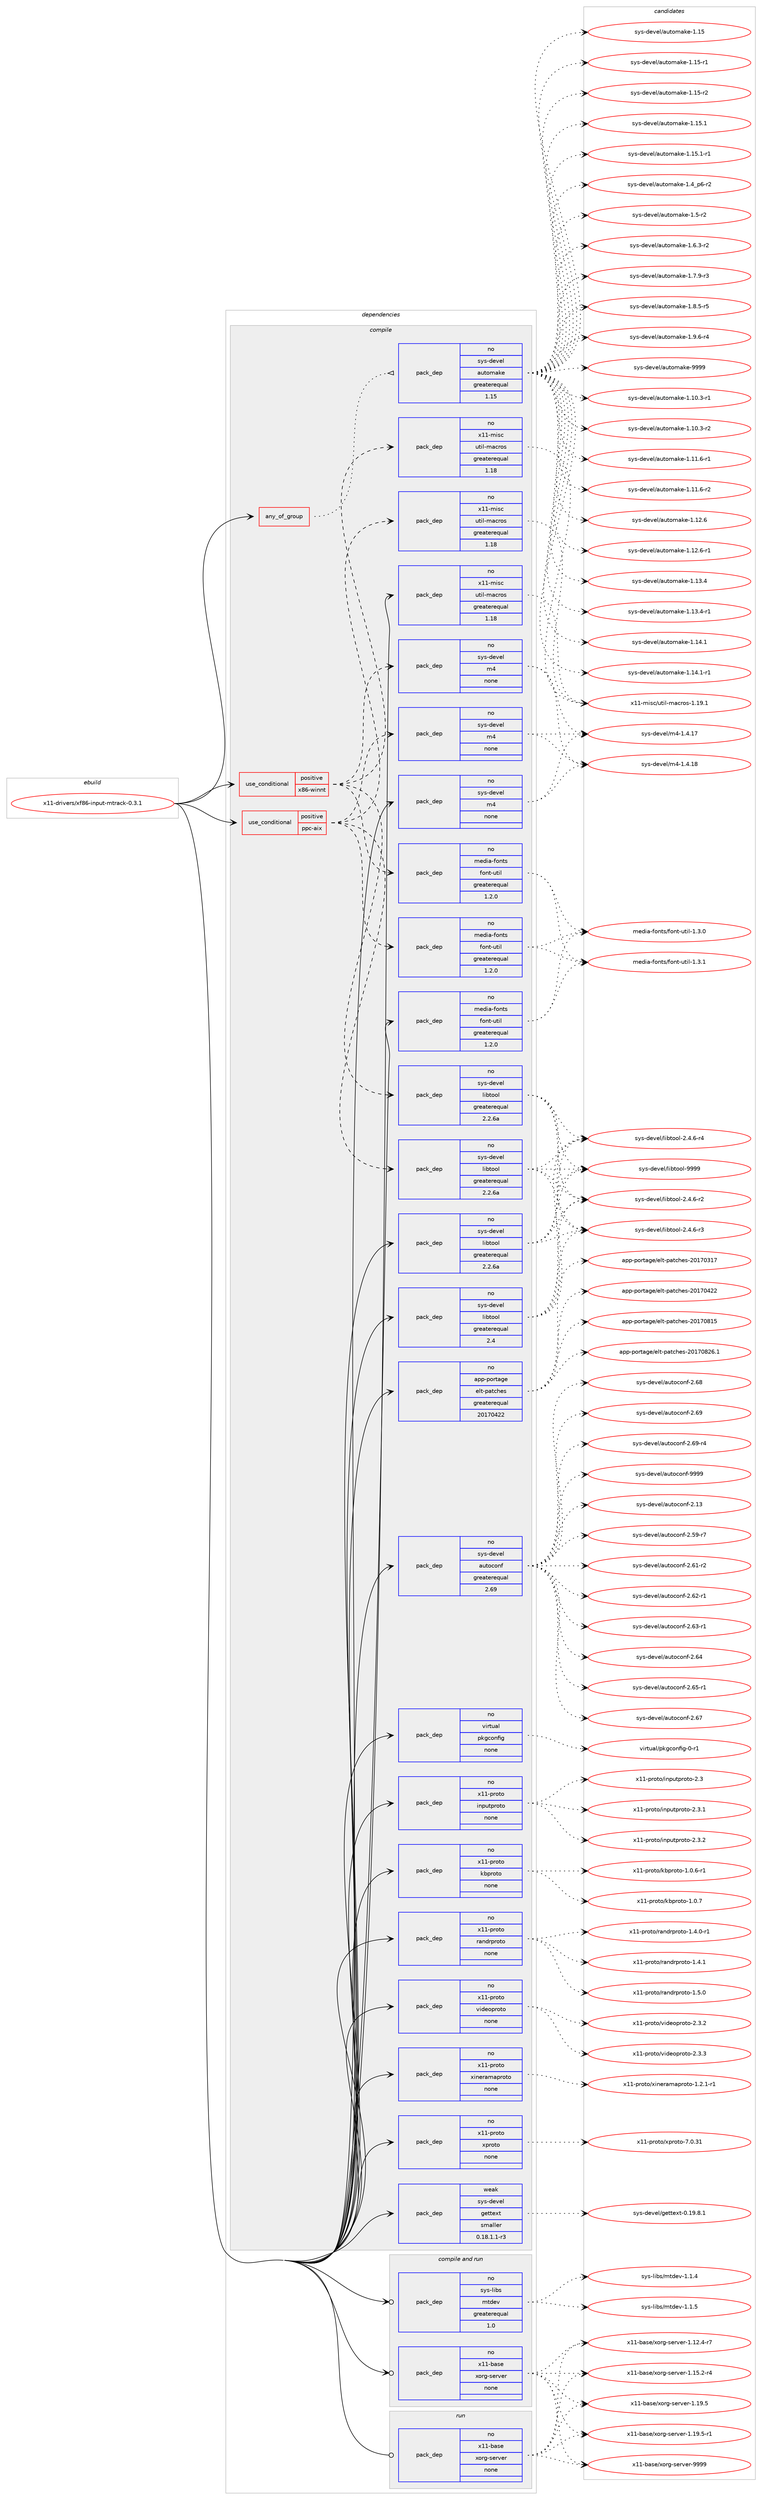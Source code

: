 digraph prolog {

# *************
# Graph options
# *************

newrank=true;
concentrate=true;
compound=true;
graph [rankdir=LR,fontname=Helvetica,fontsize=10,ranksep=1.5];#, ranksep=2.5, nodesep=0.2];
edge  [arrowhead=vee];
node  [fontname=Helvetica,fontsize=10];

# **********
# The ebuild
# **********

subgraph cluster_leftcol {
color=gray;
rank=same;
label=<<i>ebuild</i>>;
id [label="x11-drivers/xf86-input-mtrack-0.3.1", color=red, width=4, href="../x11-drivers/xf86-input-mtrack-0.3.1.svg"];
}

# ****************
# The dependencies
# ****************

subgraph cluster_midcol {
color=gray;
label=<<i>dependencies</i>>;
subgraph cluster_compile {
fillcolor="#eeeeee";
style=filled;
label=<<i>compile</i>>;
subgraph any9134 {
dependency512770 [label=<<TABLE BORDER="0" CELLBORDER="1" CELLSPACING="0" CELLPADDING="4"><TR><TD CELLPADDING="10">any_of_group</TD></TR></TABLE>>, shape=none, color=red];subgraph pack381430 {
dependency512771 [label=<<TABLE BORDER="0" CELLBORDER="1" CELLSPACING="0" CELLPADDING="4" WIDTH="220"><TR><TD ROWSPAN="6" CELLPADDING="30">pack_dep</TD></TR><TR><TD WIDTH="110">no</TD></TR><TR><TD>sys-devel</TD></TR><TR><TD>automake</TD></TR><TR><TD>greaterequal</TD></TR><TR><TD>1.15</TD></TR></TABLE>>, shape=none, color=blue];
}
dependency512770:e -> dependency512771:w [weight=20,style="dotted",arrowhead="oinv"];
}
id:e -> dependency512770:w [weight=20,style="solid",arrowhead="vee"];
subgraph cond121867 {
dependency512772 [label=<<TABLE BORDER="0" CELLBORDER="1" CELLSPACING="0" CELLPADDING="4"><TR><TD ROWSPAN="3" CELLPADDING="10">use_conditional</TD></TR><TR><TD>positive</TD></TR><TR><TD>ppc-aix</TD></TR></TABLE>>, shape=none, color=red];
subgraph pack381431 {
dependency512773 [label=<<TABLE BORDER="0" CELLBORDER="1" CELLSPACING="0" CELLPADDING="4" WIDTH="220"><TR><TD ROWSPAN="6" CELLPADDING="30">pack_dep</TD></TR><TR><TD WIDTH="110">no</TD></TR><TR><TD>sys-devel</TD></TR><TR><TD>libtool</TD></TR><TR><TD>greaterequal</TD></TR><TR><TD>2.2.6a</TD></TR></TABLE>>, shape=none, color=blue];
}
dependency512772:e -> dependency512773:w [weight=20,style="dashed",arrowhead="vee"];
subgraph pack381432 {
dependency512774 [label=<<TABLE BORDER="0" CELLBORDER="1" CELLSPACING="0" CELLPADDING="4" WIDTH="220"><TR><TD ROWSPAN="6" CELLPADDING="30">pack_dep</TD></TR><TR><TD WIDTH="110">no</TD></TR><TR><TD>sys-devel</TD></TR><TR><TD>m4</TD></TR><TR><TD>none</TD></TR><TR><TD></TD></TR></TABLE>>, shape=none, color=blue];
}
dependency512772:e -> dependency512774:w [weight=20,style="dashed",arrowhead="vee"];
subgraph pack381433 {
dependency512775 [label=<<TABLE BORDER="0" CELLBORDER="1" CELLSPACING="0" CELLPADDING="4" WIDTH="220"><TR><TD ROWSPAN="6" CELLPADDING="30">pack_dep</TD></TR><TR><TD WIDTH="110">no</TD></TR><TR><TD>x11-misc</TD></TR><TR><TD>util-macros</TD></TR><TR><TD>greaterequal</TD></TR><TR><TD>1.18</TD></TR></TABLE>>, shape=none, color=blue];
}
dependency512772:e -> dependency512775:w [weight=20,style="dashed",arrowhead="vee"];
subgraph pack381434 {
dependency512776 [label=<<TABLE BORDER="0" CELLBORDER="1" CELLSPACING="0" CELLPADDING="4" WIDTH="220"><TR><TD ROWSPAN="6" CELLPADDING="30">pack_dep</TD></TR><TR><TD WIDTH="110">no</TD></TR><TR><TD>media-fonts</TD></TR><TR><TD>font-util</TD></TR><TR><TD>greaterequal</TD></TR><TR><TD>1.2.0</TD></TR></TABLE>>, shape=none, color=blue];
}
dependency512772:e -> dependency512776:w [weight=20,style="dashed",arrowhead="vee"];
}
id:e -> dependency512772:w [weight=20,style="solid",arrowhead="vee"];
subgraph cond121868 {
dependency512777 [label=<<TABLE BORDER="0" CELLBORDER="1" CELLSPACING="0" CELLPADDING="4"><TR><TD ROWSPAN="3" CELLPADDING="10">use_conditional</TD></TR><TR><TD>positive</TD></TR><TR><TD>x86-winnt</TD></TR></TABLE>>, shape=none, color=red];
subgraph pack381435 {
dependency512778 [label=<<TABLE BORDER="0" CELLBORDER="1" CELLSPACING="0" CELLPADDING="4" WIDTH="220"><TR><TD ROWSPAN="6" CELLPADDING="30">pack_dep</TD></TR><TR><TD WIDTH="110">no</TD></TR><TR><TD>sys-devel</TD></TR><TR><TD>libtool</TD></TR><TR><TD>greaterequal</TD></TR><TR><TD>2.2.6a</TD></TR></TABLE>>, shape=none, color=blue];
}
dependency512777:e -> dependency512778:w [weight=20,style="dashed",arrowhead="vee"];
subgraph pack381436 {
dependency512779 [label=<<TABLE BORDER="0" CELLBORDER="1" CELLSPACING="0" CELLPADDING="4" WIDTH="220"><TR><TD ROWSPAN="6" CELLPADDING="30">pack_dep</TD></TR><TR><TD WIDTH="110">no</TD></TR><TR><TD>sys-devel</TD></TR><TR><TD>m4</TD></TR><TR><TD>none</TD></TR><TR><TD></TD></TR></TABLE>>, shape=none, color=blue];
}
dependency512777:e -> dependency512779:w [weight=20,style="dashed",arrowhead="vee"];
subgraph pack381437 {
dependency512780 [label=<<TABLE BORDER="0" CELLBORDER="1" CELLSPACING="0" CELLPADDING="4" WIDTH="220"><TR><TD ROWSPAN="6" CELLPADDING="30">pack_dep</TD></TR><TR><TD WIDTH="110">no</TD></TR><TR><TD>x11-misc</TD></TR><TR><TD>util-macros</TD></TR><TR><TD>greaterequal</TD></TR><TR><TD>1.18</TD></TR></TABLE>>, shape=none, color=blue];
}
dependency512777:e -> dependency512780:w [weight=20,style="dashed",arrowhead="vee"];
subgraph pack381438 {
dependency512781 [label=<<TABLE BORDER="0" CELLBORDER="1" CELLSPACING="0" CELLPADDING="4" WIDTH="220"><TR><TD ROWSPAN="6" CELLPADDING="30">pack_dep</TD></TR><TR><TD WIDTH="110">no</TD></TR><TR><TD>media-fonts</TD></TR><TR><TD>font-util</TD></TR><TR><TD>greaterequal</TD></TR><TR><TD>1.2.0</TD></TR></TABLE>>, shape=none, color=blue];
}
dependency512777:e -> dependency512781:w [weight=20,style="dashed",arrowhead="vee"];
}
id:e -> dependency512777:w [weight=20,style="solid",arrowhead="vee"];
subgraph pack381439 {
dependency512782 [label=<<TABLE BORDER="0" CELLBORDER="1" CELLSPACING="0" CELLPADDING="4" WIDTH="220"><TR><TD ROWSPAN="6" CELLPADDING="30">pack_dep</TD></TR><TR><TD WIDTH="110">no</TD></TR><TR><TD>app-portage</TD></TR><TR><TD>elt-patches</TD></TR><TR><TD>greaterequal</TD></TR><TR><TD>20170422</TD></TR></TABLE>>, shape=none, color=blue];
}
id:e -> dependency512782:w [weight=20,style="solid",arrowhead="vee"];
subgraph pack381440 {
dependency512783 [label=<<TABLE BORDER="0" CELLBORDER="1" CELLSPACING="0" CELLPADDING="4" WIDTH="220"><TR><TD ROWSPAN="6" CELLPADDING="30">pack_dep</TD></TR><TR><TD WIDTH="110">no</TD></TR><TR><TD>media-fonts</TD></TR><TR><TD>font-util</TD></TR><TR><TD>greaterequal</TD></TR><TR><TD>1.2.0</TD></TR></TABLE>>, shape=none, color=blue];
}
id:e -> dependency512783:w [weight=20,style="solid",arrowhead="vee"];
subgraph pack381441 {
dependency512784 [label=<<TABLE BORDER="0" CELLBORDER="1" CELLSPACING="0" CELLPADDING="4" WIDTH="220"><TR><TD ROWSPAN="6" CELLPADDING="30">pack_dep</TD></TR><TR><TD WIDTH="110">no</TD></TR><TR><TD>sys-devel</TD></TR><TR><TD>autoconf</TD></TR><TR><TD>greaterequal</TD></TR><TR><TD>2.69</TD></TR></TABLE>>, shape=none, color=blue];
}
id:e -> dependency512784:w [weight=20,style="solid",arrowhead="vee"];
subgraph pack381442 {
dependency512785 [label=<<TABLE BORDER="0" CELLBORDER="1" CELLSPACING="0" CELLPADDING="4" WIDTH="220"><TR><TD ROWSPAN="6" CELLPADDING="30">pack_dep</TD></TR><TR><TD WIDTH="110">no</TD></TR><TR><TD>sys-devel</TD></TR><TR><TD>libtool</TD></TR><TR><TD>greaterequal</TD></TR><TR><TD>2.2.6a</TD></TR></TABLE>>, shape=none, color=blue];
}
id:e -> dependency512785:w [weight=20,style="solid",arrowhead="vee"];
subgraph pack381443 {
dependency512786 [label=<<TABLE BORDER="0" CELLBORDER="1" CELLSPACING="0" CELLPADDING="4" WIDTH="220"><TR><TD ROWSPAN="6" CELLPADDING="30">pack_dep</TD></TR><TR><TD WIDTH="110">no</TD></TR><TR><TD>sys-devel</TD></TR><TR><TD>libtool</TD></TR><TR><TD>greaterequal</TD></TR><TR><TD>2.4</TD></TR></TABLE>>, shape=none, color=blue];
}
id:e -> dependency512786:w [weight=20,style="solid",arrowhead="vee"];
subgraph pack381444 {
dependency512787 [label=<<TABLE BORDER="0" CELLBORDER="1" CELLSPACING="0" CELLPADDING="4" WIDTH="220"><TR><TD ROWSPAN="6" CELLPADDING="30">pack_dep</TD></TR><TR><TD WIDTH="110">no</TD></TR><TR><TD>sys-devel</TD></TR><TR><TD>m4</TD></TR><TR><TD>none</TD></TR><TR><TD></TD></TR></TABLE>>, shape=none, color=blue];
}
id:e -> dependency512787:w [weight=20,style="solid",arrowhead="vee"];
subgraph pack381445 {
dependency512788 [label=<<TABLE BORDER="0" CELLBORDER="1" CELLSPACING="0" CELLPADDING="4" WIDTH="220"><TR><TD ROWSPAN="6" CELLPADDING="30">pack_dep</TD></TR><TR><TD WIDTH="110">no</TD></TR><TR><TD>virtual</TD></TR><TR><TD>pkgconfig</TD></TR><TR><TD>none</TD></TR><TR><TD></TD></TR></TABLE>>, shape=none, color=blue];
}
id:e -> dependency512788:w [weight=20,style="solid",arrowhead="vee"];
subgraph pack381446 {
dependency512789 [label=<<TABLE BORDER="0" CELLBORDER="1" CELLSPACING="0" CELLPADDING="4" WIDTH="220"><TR><TD ROWSPAN="6" CELLPADDING="30">pack_dep</TD></TR><TR><TD WIDTH="110">no</TD></TR><TR><TD>x11-misc</TD></TR><TR><TD>util-macros</TD></TR><TR><TD>greaterequal</TD></TR><TR><TD>1.18</TD></TR></TABLE>>, shape=none, color=blue];
}
id:e -> dependency512789:w [weight=20,style="solid",arrowhead="vee"];
subgraph pack381447 {
dependency512790 [label=<<TABLE BORDER="0" CELLBORDER="1" CELLSPACING="0" CELLPADDING="4" WIDTH="220"><TR><TD ROWSPAN="6" CELLPADDING="30">pack_dep</TD></TR><TR><TD WIDTH="110">no</TD></TR><TR><TD>x11-proto</TD></TR><TR><TD>inputproto</TD></TR><TR><TD>none</TD></TR><TR><TD></TD></TR></TABLE>>, shape=none, color=blue];
}
id:e -> dependency512790:w [weight=20,style="solid",arrowhead="vee"];
subgraph pack381448 {
dependency512791 [label=<<TABLE BORDER="0" CELLBORDER="1" CELLSPACING="0" CELLPADDING="4" WIDTH="220"><TR><TD ROWSPAN="6" CELLPADDING="30">pack_dep</TD></TR><TR><TD WIDTH="110">no</TD></TR><TR><TD>x11-proto</TD></TR><TR><TD>kbproto</TD></TR><TR><TD>none</TD></TR><TR><TD></TD></TR></TABLE>>, shape=none, color=blue];
}
id:e -> dependency512791:w [weight=20,style="solid",arrowhead="vee"];
subgraph pack381449 {
dependency512792 [label=<<TABLE BORDER="0" CELLBORDER="1" CELLSPACING="0" CELLPADDING="4" WIDTH="220"><TR><TD ROWSPAN="6" CELLPADDING="30">pack_dep</TD></TR><TR><TD WIDTH="110">no</TD></TR><TR><TD>x11-proto</TD></TR><TR><TD>randrproto</TD></TR><TR><TD>none</TD></TR><TR><TD></TD></TR></TABLE>>, shape=none, color=blue];
}
id:e -> dependency512792:w [weight=20,style="solid",arrowhead="vee"];
subgraph pack381450 {
dependency512793 [label=<<TABLE BORDER="0" CELLBORDER="1" CELLSPACING="0" CELLPADDING="4" WIDTH="220"><TR><TD ROWSPAN="6" CELLPADDING="30">pack_dep</TD></TR><TR><TD WIDTH="110">no</TD></TR><TR><TD>x11-proto</TD></TR><TR><TD>videoproto</TD></TR><TR><TD>none</TD></TR><TR><TD></TD></TR></TABLE>>, shape=none, color=blue];
}
id:e -> dependency512793:w [weight=20,style="solid",arrowhead="vee"];
subgraph pack381451 {
dependency512794 [label=<<TABLE BORDER="0" CELLBORDER="1" CELLSPACING="0" CELLPADDING="4" WIDTH="220"><TR><TD ROWSPAN="6" CELLPADDING="30">pack_dep</TD></TR><TR><TD WIDTH="110">no</TD></TR><TR><TD>x11-proto</TD></TR><TR><TD>xineramaproto</TD></TR><TR><TD>none</TD></TR><TR><TD></TD></TR></TABLE>>, shape=none, color=blue];
}
id:e -> dependency512794:w [weight=20,style="solid",arrowhead="vee"];
subgraph pack381452 {
dependency512795 [label=<<TABLE BORDER="0" CELLBORDER="1" CELLSPACING="0" CELLPADDING="4" WIDTH="220"><TR><TD ROWSPAN="6" CELLPADDING="30">pack_dep</TD></TR><TR><TD WIDTH="110">no</TD></TR><TR><TD>x11-proto</TD></TR><TR><TD>xproto</TD></TR><TR><TD>none</TD></TR><TR><TD></TD></TR></TABLE>>, shape=none, color=blue];
}
id:e -> dependency512795:w [weight=20,style="solid",arrowhead="vee"];
subgraph pack381453 {
dependency512796 [label=<<TABLE BORDER="0" CELLBORDER="1" CELLSPACING="0" CELLPADDING="4" WIDTH="220"><TR><TD ROWSPAN="6" CELLPADDING="30">pack_dep</TD></TR><TR><TD WIDTH="110">weak</TD></TR><TR><TD>sys-devel</TD></TR><TR><TD>gettext</TD></TR><TR><TD>smaller</TD></TR><TR><TD>0.18.1.1-r3</TD></TR></TABLE>>, shape=none, color=blue];
}
id:e -> dependency512796:w [weight=20,style="solid",arrowhead="vee"];
}
subgraph cluster_compileandrun {
fillcolor="#eeeeee";
style=filled;
label=<<i>compile and run</i>>;
subgraph pack381454 {
dependency512797 [label=<<TABLE BORDER="0" CELLBORDER="1" CELLSPACING="0" CELLPADDING="4" WIDTH="220"><TR><TD ROWSPAN="6" CELLPADDING="30">pack_dep</TD></TR><TR><TD WIDTH="110">no</TD></TR><TR><TD>sys-libs</TD></TR><TR><TD>mtdev</TD></TR><TR><TD>greaterequal</TD></TR><TR><TD>1.0</TD></TR></TABLE>>, shape=none, color=blue];
}
id:e -> dependency512797:w [weight=20,style="solid",arrowhead="odotvee"];
subgraph pack381455 {
dependency512798 [label=<<TABLE BORDER="0" CELLBORDER="1" CELLSPACING="0" CELLPADDING="4" WIDTH="220"><TR><TD ROWSPAN="6" CELLPADDING="30">pack_dep</TD></TR><TR><TD WIDTH="110">no</TD></TR><TR><TD>x11-base</TD></TR><TR><TD>xorg-server</TD></TR><TR><TD>none</TD></TR><TR><TD></TD></TR></TABLE>>, shape=none, color=blue];
}
id:e -> dependency512798:w [weight=20,style="solid",arrowhead="odotvee"];
}
subgraph cluster_run {
fillcolor="#eeeeee";
style=filled;
label=<<i>run</i>>;
subgraph pack381456 {
dependency512799 [label=<<TABLE BORDER="0" CELLBORDER="1" CELLSPACING="0" CELLPADDING="4" WIDTH="220"><TR><TD ROWSPAN="6" CELLPADDING="30">pack_dep</TD></TR><TR><TD WIDTH="110">no</TD></TR><TR><TD>x11-base</TD></TR><TR><TD>xorg-server</TD></TR><TR><TD>none</TD></TR><TR><TD></TD></TR></TABLE>>, shape=none, color=blue];
}
id:e -> dependency512799:w [weight=20,style="solid",arrowhead="odot"];
}
}

# **************
# The candidates
# **************

subgraph cluster_choices {
rank=same;
color=gray;
label=<<i>candidates</i>>;

subgraph choice381430 {
color=black;
nodesep=1;
choice11512111545100101118101108479711711611110997107101454946494846514511449 [label="sys-devel/automake-1.10.3-r1", color=red, width=4,href="../sys-devel/automake-1.10.3-r1.svg"];
choice11512111545100101118101108479711711611110997107101454946494846514511450 [label="sys-devel/automake-1.10.3-r2", color=red, width=4,href="../sys-devel/automake-1.10.3-r2.svg"];
choice11512111545100101118101108479711711611110997107101454946494946544511449 [label="sys-devel/automake-1.11.6-r1", color=red, width=4,href="../sys-devel/automake-1.11.6-r1.svg"];
choice11512111545100101118101108479711711611110997107101454946494946544511450 [label="sys-devel/automake-1.11.6-r2", color=red, width=4,href="../sys-devel/automake-1.11.6-r2.svg"];
choice1151211154510010111810110847971171161111099710710145494649504654 [label="sys-devel/automake-1.12.6", color=red, width=4,href="../sys-devel/automake-1.12.6.svg"];
choice11512111545100101118101108479711711611110997107101454946495046544511449 [label="sys-devel/automake-1.12.6-r1", color=red, width=4,href="../sys-devel/automake-1.12.6-r1.svg"];
choice1151211154510010111810110847971171161111099710710145494649514652 [label="sys-devel/automake-1.13.4", color=red, width=4,href="../sys-devel/automake-1.13.4.svg"];
choice11512111545100101118101108479711711611110997107101454946495146524511449 [label="sys-devel/automake-1.13.4-r1", color=red, width=4,href="../sys-devel/automake-1.13.4-r1.svg"];
choice1151211154510010111810110847971171161111099710710145494649524649 [label="sys-devel/automake-1.14.1", color=red, width=4,href="../sys-devel/automake-1.14.1.svg"];
choice11512111545100101118101108479711711611110997107101454946495246494511449 [label="sys-devel/automake-1.14.1-r1", color=red, width=4,href="../sys-devel/automake-1.14.1-r1.svg"];
choice115121115451001011181011084797117116111109971071014549464953 [label="sys-devel/automake-1.15", color=red, width=4,href="../sys-devel/automake-1.15.svg"];
choice1151211154510010111810110847971171161111099710710145494649534511449 [label="sys-devel/automake-1.15-r1", color=red, width=4,href="../sys-devel/automake-1.15-r1.svg"];
choice1151211154510010111810110847971171161111099710710145494649534511450 [label="sys-devel/automake-1.15-r2", color=red, width=4,href="../sys-devel/automake-1.15-r2.svg"];
choice1151211154510010111810110847971171161111099710710145494649534649 [label="sys-devel/automake-1.15.1", color=red, width=4,href="../sys-devel/automake-1.15.1.svg"];
choice11512111545100101118101108479711711611110997107101454946495346494511449 [label="sys-devel/automake-1.15.1-r1", color=red, width=4,href="../sys-devel/automake-1.15.1-r1.svg"];
choice115121115451001011181011084797117116111109971071014549465295112544511450 [label="sys-devel/automake-1.4_p6-r2", color=red, width=4,href="../sys-devel/automake-1.4_p6-r2.svg"];
choice11512111545100101118101108479711711611110997107101454946534511450 [label="sys-devel/automake-1.5-r2", color=red, width=4,href="../sys-devel/automake-1.5-r2.svg"];
choice115121115451001011181011084797117116111109971071014549465446514511450 [label="sys-devel/automake-1.6.3-r2", color=red, width=4,href="../sys-devel/automake-1.6.3-r2.svg"];
choice115121115451001011181011084797117116111109971071014549465546574511451 [label="sys-devel/automake-1.7.9-r3", color=red, width=4,href="../sys-devel/automake-1.7.9-r3.svg"];
choice115121115451001011181011084797117116111109971071014549465646534511453 [label="sys-devel/automake-1.8.5-r5", color=red, width=4,href="../sys-devel/automake-1.8.5-r5.svg"];
choice115121115451001011181011084797117116111109971071014549465746544511452 [label="sys-devel/automake-1.9.6-r4", color=red, width=4,href="../sys-devel/automake-1.9.6-r4.svg"];
choice115121115451001011181011084797117116111109971071014557575757 [label="sys-devel/automake-9999", color=red, width=4,href="../sys-devel/automake-9999.svg"];
dependency512771:e -> choice11512111545100101118101108479711711611110997107101454946494846514511449:w [style=dotted,weight="100"];
dependency512771:e -> choice11512111545100101118101108479711711611110997107101454946494846514511450:w [style=dotted,weight="100"];
dependency512771:e -> choice11512111545100101118101108479711711611110997107101454946494946544511449:w [style=dotted,weight="100"];
dependency512771:e -> choice11512111545100101118101108479711711611110997107101454946494946544511450:w [style=dotted,weight="100"];
dependency512771:e -> choice1151211154510010111810110847971171161111099710710145494649504654:w [style=dotted,weight="100"];
dependency512771:e -> choice11512111545100101118101108479711711611110997107101454946495046544511449:w [style=dotted,weight="100"];
dependency512771:e -> choice1151211154510010111810110847971171161111099710710145494649514652:w [style=dotted,weight="100"];
dependency512771:e -> choice11512111545100101118101108479711711611110997107101454946495146524511449:w [style=dotted,weight="100"];
dependency512771:e -> choice1151211154510010111810110847971171161111099710710145494649524649:w [style=dotted,weight="100"];
dependency512771:e -> choice11512111545100101118101108479711711611110997107101454946495246494511449:w [style=dotted,weight="100"];
dependency512771:e -> choice115121115451001011181011084797117116111109971071014549464953:w [style=dotted,weight="100"];
dependency512771:e -> choice1151211154510010111810110847971171161111099710710145494649534511449:w [style=dotted,weight="100"];
dependency512771:e -> choice1151211154510010111810110847971171161111099710710145494649534511450:w [style=dotted,weight="100"];
dependency512771:e -> choice1151211154510010111810110847971171161111099710710145494649534649:w [style=dotted,weight="100"];
dependency512771:e -> choice11512111545100101118101108479711711611110997107101454946495346494511449:w [style=dotted,weight="100"];
dependency512771:e -> choice115121115451001011181011084797117116111109971071014549465295112544511450:w [style=dotted,weight="100"];
dependency512771:e -> choice11512111545100101118101108479711711611110997107101454946534511450:w [style=dotted,weight="100"];
dependency512771:e -> choice115121115451001011181011084797117116111109971071014549465446514511450:w [style=dotted,weight="100"];
dependency512771:e -> choice115121115451001011181011084797117116111109971071014549465546574511451:w [style=dotted,weight="100"];
dependency512771:e -> choice115121115451001011181011084797117116111109971071014549465646534511453:w [style=dotted,weight="100"];
dependency512771:e -> choice115121115451001011181011084797117116111109971071014549465746544511452:w [style=dotted,weight="100"];
dependency512771:e -> choice115121115451001011181011084797117116111109971071014557575757:w [style=dotted,weight="100"];
}
subgraph choice381431 {
color=black;
nodesep=1;
choice1151211154510010111810110847108105981161111111084550465246544511450 [label="sys-devel/libtool-2.4.6-r2", color=red, width=4,href="../sys-devel/libtool-2.4.6-r2.svg"];
choice1151211154510010111810110847108105981161111111084550465246544511451 [label="sys-devel/libtool-2.4.6-r3", color=red, width=4,href="../sys-devel/libtool-2.4.6-r3.svg"];
choice1151211154510010111810110847108105981161111111084550465246544511452 [label="sys-devel/libtool-2.4.6-r4", color=red, width=4,href="../sys-devel/libtool-2.4.6-r4.svg"];
choice1151211154510010111810110847108105981161111111084557575757 [label="sys-devel/libtool-9999", color=red, width=4,href="../sys-devel/libtool-9999.svg"];
dependency512773:e -> choice1151211154510010111810110847108105981161111111084550465246544511450:w [style=dotted,weight="100"];
dependency512773:e -> choice1151211154510010111810110847108105981161111111084550465246544511451:w [style=dotted,weight="100"];
dependency512773:e -> choice1151211154510010111810110847108105981161111111084550465246544511452:w [style=dotted,weight="100"];
dependency512773:e -> choice1151211154510010111810110847108105981161111111084557575757:w [style=dotted,weight="100"];
}
subgraph choice381432 {
color=black;
nodesep=1;
choice11512111545100101118101108471095245494652464955 [label="sys-devel/m4-1.4.17", color=red, width=4,href="../sys-devel/m4-1.4.17.svg"];
choice11512111545100101118101108471095245494652464956 [label="sys-devel/m4-1.4.18", color=red, width=4,href="../sys-devel/m4-1.4.18.svg"];
dependency512774:e -> choice11512111545100101118101108471095245494652464955:w [style=dotted,weight="100"];
dependency512774:e -> choice11512111545100101118101108471095245494652464956:w [style=dotted,weight="100"];
}
subgraph choice381433 {
color=black;
nodesep=1;
choice120494945109105115994711711610510845109979911411111545494649574649 [label="x11-misc/util-macros-1.19.1", color=red, width=4,href="../x11-misc/util-macros-1.19.1.svg"];
dependency512775:e -> choice120494945109105115994711711610510845109979911411111545494649574649:w [style=dotted,weight="100"];
}
subgraph choice381434 {
color=black;
nodesep=1;
choice10910110010597451021111101161154710211111011645117116105108454946514648 [label="media-fonts/font-util-1.3.0", color=red, width=4,href="../media-fonts/font-util-1.3.0.svg"];
choice10910110010597451021111101161154710211111011645117116105108454946514649 [label="media-fonts/font-util-1.3.1", color=red, width=4,href="../media-fonts/font-util-1.3.1.svg"];
dependency512776:e -> choice10910110010597451021111101161154710211111011645117116105108454946514648:w [style=dotted,weight="100"];
dependency512776:e -> choice10910110010597451021111101161154710211111011645117116105108454946514649:w [style=dotted,weight="100"];
}
subgraph choice381435 {
color=black;
nodesep=1;
choice1151211154510010111810110847108105981161111111084550465246544511450 [label="sys-devel/libtool-2.4.6-r2", color=red, width=4,href="../sys-devel/libtool-2.4.6-r2.svg"];
choice1151211154510010111810110847108105981161111111084550465246544511451 [label="sys-devel/libtool-2.4.6-r3", color=red, width=4,href="../sys-devel/libtool-2.4.6-r3.svg"];
choice1151211154510010111810110847108105981161111111084550465246544511452 [label="sys-devel/libtool-2.4.6-r4", color=red, width=4,href="../sys-devel/libtool-2.4.6-r4.svg"];
choice1151211154510010111810110847108105981161111111084557575757 [label="sys-devel/libtool-9999", color=red, width=4,href="../sys-devel/libtool-9999.svg"];
dependency512778:e -> choice1151211154510010111810110847108105981161111111084550465246544511450:w [style=dotted,weight="100"];
dependency512778:e -> choice1151211154510010111810110847108105981161111111084550465246544511451:w [style=dotted,weight="100"];
dependency512778:e -> choice1151211154510010111810110847108105981161111111084550465246544511452:w [style=dotted,weight="100"];
dependency512778:e -> choice1151211154510010111810110847108105981161111111084557575757:w [style=dotted,weight="100"];
}
subgraph choice381436 {
color=black;
nodesep=1;
choice11512111545100101118101108471095245494652464955 [label="sys-devel/m4-1.4.17", color=red, width=4,href="../sys-devel/m4-1.4.17.svg"];
choice11512111545100101118101108471095245494652464956 [label="sys-devel/m4-1.4.18", color=red, width=4,href="../sys-devel/m4-1.4.18.svg"];
dependency512779:e -> choice11512111545100101118101108471095245494652464955:w [style=dotted,weight="100"];
dependency512779:e -> choice11512111545100101118101108471095245494652464956:w [style=dotted,weight="100"];
}
subgraph choice381437 {
color=black;
nodesep=1;
choice120494945109105115994711711610510845109979911411111545494649574649 [label="x11-misc/util-macros-1.19.1", color=red, width=4,href="../x11-misc/util-macros-1.19.1.svg"];
dependency512780:e -> choice120494945109105115994711711610510845109979911411111545494649574649:w [style=dotted,weight="100"];
}
subgraph choice381438 {
color=black;
nodesep=1;
choice10910110010597451021111101161154710211111011645117116105108454946514648 [label="media-fonts/font-util-1.3.0", color=red, width=4,href="../media-fonts/font-util-1.3.0.svg"];
choice10910110010597451021111101161154710211111011645117116105108454946514649 [label="media-fonts/font-util-1.3.1", color=red, width=4,href="../media-fonts/font-util-1.3.1.svg"];
dependency512781:e -> choice10910110010597451021111101161154710211111011645117116105108454946514648:w [style=dotted,weight="100"];
dependency512781:e -> choice10910110010597451021111101161154710211111011645117116105108454946514649:w [style=dotted,weight="100"];
}
subgraph choice381439 {
color=black;
nodesep=1;
choice97112112451121111141169710310147101108116451129711699104101115455048495548514955 [label="app-portage/elt-patches-20170317", color=red, width=4,href="../app-portage/elt-patches-20170317.svg"];
choice97112112451121111141169710310147101108116451129711699104101115455048495548525050 [label="app-portage/elt-patches-20170422", color=red, width=4,href="../app-portage/elt-patches-20170422.svg"];
choice97112112451121111141169710310147101108116451129711699104101115455048495548564953 [label="app-portage/elt-patches-20170815", color=red, width=4,href="../app-portage/elt-patches-20170815.svg"];
choice971121124511211111411697103101471011081164511297116991041011154550484955485650544649 [label="app-portage/elt-patches-20170826.1", color=red, width=4,href="../app-portage/elt-patches-20170826.1.svg"];
dependency512782:e -> choice97112112451121111141169710310147101108116451129711699104101115455048495548514955:w [style=dotted,weight="100"];
dependency512782:e -> choice97112112451121111141169710310147101108116451129711699104101115455048495548525050:w [style=dotted,weight="100"];
dependency512782:e -> choice97112112451121111141169710310147101108116451129711699104101115455048495548564953:w [style=dotted,weight="100"];
dependency512782:e -> choice971121124511211111411697103101471011081164511297116991041011154550484955485650544649:w [style=dotted,weight="100"];
}
subgraph choice381440 {
color=black;
nodesep=1;
choice10910110010597451021111101161154710211111011645117116105108454946514648 [label="media-fonts/font-util-1.3.0", color=red, width=4,href="../media-fonts/font-util-1.3.0.svg"];
choice10910110010597451021111101161154710211111011645117116105108454946514649 [label="media-fonts/font-util-1.3.1", color=red, width=4,href="../media-fonts/font-util-1.3.1.svg"];
dependency512783:e -> choice10910110010597451021111101161154710211111011645117116105108454946514648:w [style=dotted,weight="100"];
dependency512783:e -> choice10910110010597451021111101161154710211111011645117116105108454946514649:w [style=dotted,weight="100"];
}
subgraph choice381441 {
color=black;
nodesep=1;
choice115121115451001011181011084797117116111991111101024550464951 [label="sys-devel/autoconf-2.13", color=red, width=4,href="../sys-devel/autoconf-2.13.svg"];
choice1151211154510010111810110847971171161119911111010245504653574511455 [label="sys-devel/autoconf-2.59-r7", color=red, width=4,href="../sys-devel/autoconf-2.59-r7.svg"];
choice1151211154510010111810110847971171161119911111010245504654494511450 [label="sys-devel/autoconf-2.61-r2", color=red, width=4,href="../sys-devel/autoconf-2.61-r2.svg"];
choice1151211154510010111810110847971171161119911111010245504654504511449 [label="sys-devel/autoconf-2.62-r1", color=red, width=4,href="../sys-devel/autoconf-2.62-r1.svg"];
choice1151211154510010111810110847971171161119911111010245504654514511449 [label="sys-devel/autoconf-2.63-r1", color=red, width=4,href="../sys-devel/autoconf-2.63-r1.svg"];
choice115121115451001011181011084797117116111991111101024550465452 [label="sys-devel/autoconf-2.64", color=red, width=4,href="../sys-devel/autoconf-2.64.svg"];
choice1151211154510010111810110847971171161119911111010245504654534511449 [label="sys-devel/autoconf-2.65-r1", color=red, width=4,href="../sys-devel/autoconf-2.65-r1.svg"];
choice115121115451001011181011084797117116111991111101024550465455 [label="sys-devel/autoconf-2.67", color=red, width=4,href="../sys-devel/autoconf-2.67.svg"];
choice115121115451001011181011084797117116111991111101024550465456 [label="sys-devel/autoconf-2.68", color=red, width=4,href="../sys-devel/autoconf-2.68.svg"];
choice115121115451001011181011084797117116111991111101024550465457 [label="sys-devel/autoconf-2.69", color=red, width=4,href="../sys-devel/autoconf-2.69.svg"];
choice1151211154510010111810110847971171161119911111010245504654574511452 [label="sys-devel/autoconf-2.69-r4", color=red, width=4,href="../sys-devel/autoconf-2.69-r4.svg"];
choice115121115451001011181011084797117116111991111101024557575757 [label="sys-devel/autoconf-9999", color=red, width=4,href="../sys-devel/autoconf-9999.svg"];
dependency512784:e -> choice115121115451001011181011084797117116111991111101024550464951:w [style=dotted,weight="100"];
dependency512784:e -> choice1151211154510010111810110847971171161119911111010245504653574511455:w [style=dotted,weight="100"];
dependency512784:e -> choice1151211154510010111810110847971171161119911111010245504654494511450:w [style=dotted,weight="100"];
dependency512784:e -> choice1151211154510010111810110847971171161119911111010245504654504511449:w [style=dotted,weight="100"];
dependency512784:e -> choice1151211154510010111810110847971171161119911111010245504654514511449:w [style=dotted,weight="100"];
dependency512784:e -> choice115121115451001011181011084797117116111991111101024550465452:w [style=dotted,weight="100"];
dependency512784:e -> choice1151211154510010111810110847971171161119911111010245504654534511449:w [style=dotted,weight="100"];
dependency512784:e -> choice115121115451001011181011084797117116111991111101024550465455:w [style=dotted,weight="100"];
dependency512784:e -> choice115121115451001011181011084797117116111991111101024550465456:w [style=dotted,weight="100"];
dependency512784:e -> choice115121115451001011181011084797117116111991111101024550465457:w [style=dotted,weight="100"];
dependency512784:e -> choice1151211154510010111810110847971171161119911111010245504654574511452:w [style=dotted,weight="100"];
dependency512784:e -> choice115121115451001011181011084797117116111991111101024557575757:w [style=dotted,weight="100"];
}
subgraph choice381442 {
color=black;
nodesep=1;
choice1151211154510010111810110847108105981161111111084550465246544511450 [label="sys-devel/libtool-2.4.6-r2", color=red, width=4,href="../sys-devel/libtool-2.4.6-r2.svg"];
choice1151211154510010111810110847108105981161111111084550465246544511451 [label="sys-devel/libtool-2.4.6-r3", color=red, width=4,href="../sys-devel/libtool-2.4.6-r3.svg"];
choice1151211154510010111810110847108105981161111111084550465246544511452 [label="sys-devel/libtool-2.4.6-r4", color=red, width=4,href="../sys-devel/libtool-2.4.6-r4.svg"];
choice1151211154510010111810110847108105981161111111084557575757 [label="sys-devel/libtool-9999", color=red, width=4,href="../sys-devel/libtool-9999.svg"];
dependency512785:e -> choice1151211154510010111810110847108105981161111111084550465246544511450:w [style=dotted,weight="100"];
dependency512785:e -> choice1151211154510010111810110847108105981161111111084550465246544511451:w [style=dotted,weight="100"];
dependency512785:e -> choice1151211154510010111810110847108105981161111111084550465246544511452:w [style=dotted,weight="100"];
dependency512785:e -> choice1151211154510010111810110847108105981161111111084557575757:w [style=dotted,weight="100"];
}
subgraph choice381443 {
color=black;
nodesep=1;
choice1151211154510010111810110847108105981161111111084550465246544511450 [label="sys-devel/libtool-2.4.6-r2", color=red, width=4,href="../sys-devel/libtool-2.4.6-r2.svg"];
choice1151211154510010111810110847108105981161111111084550465246544511451 [label="sys-devel/libtool-2.4.6-r3", color=red, width=4,href="../sys-devel/libtool-2.4.6-r3.svg"];
choice1151211154510010111810110847108105981161111111084550465246544511452 [label="sys-devel/libtool-2.4.6-r4", color=red, width=4,href="../sys-devel/libtool-2.4.6-r4.svg"];
choice1151211154510010111810110847108105981161111111084557575757 [label="sys-devel/libtool-9999", color=red, width=4,href="../sys-devel/libtool-9999.svg"];
dependency512786:e -> choice1151211154510010111810110847108105981161111111084550465246544511450:w [style=dotted,weight="100"];
dependency512786:e -> choice1151211154510010111810110847108105981161111111084550465246544511451:w [style=dotted,weight="100"];
dependency512786:e -> choice1151211154510010111810110847108105981161111111084550465246544511452:w [style=dotted,weight="100"];
dependency512786:e -> choice1151211154510010111810110847108105981161111111084557575757:w [style=dotted,weight="100"];
}
subgraph choice381444 {
color=black;
nodesep=1;
choice11512111545100101118101108471095245494652464955 [label="sys-devel/m4-1.4.17", color=red, width=4,href="../sys-devel/m4-1.4.17.svg"];
choice11512111545100101118101108471095245494652464956 [label="sys-devel/m4-1.4.18", color=red, width=4,href="../sys-devel/m4-1.4.18.svg"];
dependency512787:e -> choice11512111545100101118101108471095245494652464955:w [style=dotted,weight="100"];
dependency512787:e -> choice11512111545100101118101108471095245494652464956:w [style=dotted,weight="100"];
}
subgraph choice381445 {
color=black;
nodesep=1;
choice11810511411611797108471121071039911111010210510345484511449 [label="virtual/pkgconfig-0-r1", color=red, width=4,href="../virtual/pkgconfig-0-r1.svg"];
dependency512788:e -> choice11810511411611797108471121071039911111010210510345484511449:w [style=dotted,weight="100"];
}
subgraph choice381446 {
color=black;
nodesep=1;
choice120494945109105115994711711610510845109979911411111545494649574649 [label="x11-misc/util-macros-1.19.1", color=red, width=4,href="../x11-misc/util-macros-1.19.1.svg"];
dependency512789:e -> choice120494945109105115994711711610510845109979911411111545494649574649:w [style=dotted,weight="100"];
}
subgraph choice381447 {
color=black;
nodesep=1;
choice1204949451121141111161114710511011211711611211411111611145504651 [label="x11-proto/inputproto-2.3", color=red, width=4,href="../x11-proto/inputproto-2.3.svg"];
choice12049494511211411111611147105110112117116112114111116111455046514649 [label="x11-proto/inputproto-2.3.1", color=red, width=4,href="../x11-proto/inputproto-2.3.1.svg"];
choice12049494511211411111611147105110112117116112114111116111455046514650 [label="x11-proto/inputproto-2.3.2", color=red, width=4,href="../x11-proto/inputproto-2.3.2.svg"];
dependency512790:e -> choice1204949451121141111161114710511011211711611211411111611145504651:w [style=dotted,weight="100"];
dependency512790:e -> choice12049494511211411111611147105110112117116112114111116111455046514649:w [style=dotted,weight="100"];
dependency512790:e -> choice12049494511211411111611147105110112117116112114111116111455046514650:w [style=dotted,weight="100"];
}
subgraph choice381448 {
color=black;
nodesep=1;
choice12049494511211411111611147107981121141111161114549464846544511449 [label="x11-proto/kbproto-1.0.6-r1", color=red, width=4,href="../x11-proto/kbproto-1.0.6-r1.svg"];
choice1204949451121141111161114710798112114111116111454946484655 [label="x11-proto/kbproto-1.0.7", color=red, width=4,href="../x11-proto/kbproto-1.0.7.svg"];
dependency512791:e -> choice12049494511211411111611147107981121141111161114549464846544511449:w [style=dotted,weight="100"];
dependency512791:e -> choice1204949451121141111161114710798112114111116111454946484655:w [style=dotted,weight="100"];
}
subgraph choice381449 {
color=black;
nodesep=1;
choice12049494511211411111611147114971101001141121141111161114549465246484511449 [label="x11-proto/randrproto-1.4.0-r1", color=red, width=4,href="../x11-proto/randrproto-1.4.0-r1.svg"];
choice1204949451121141111161114711497110100114112114111116111454946524649 [label="x11-proto/randrproto-1.4.1", color=red, width=4,href="../x11-proto/randrproto-1.4.1.svg"];
choice1204949451121141111161114711497110100114112114111116111454946534648 [label="x11-proto/randrproto-1.5.0", color=red, width=4,href="../x11-proto/randrproto-1.5.0.svg"];
dependency512792:e -> choice12049494511211411111611147114971101001141121141111161114549465246484511449:w [style=dotted,weight="100"];
dependency512792:e -> choice1204949451121141111161114711497110100114112114111116111454946524649:w [style=dotted,weight="100"];
dependency512792:e -> choice1204949451121141111161114711497110100114112114111116111454946534648:w [style=dotted,weight="100"];
}
subgraph choice381450 {
color=black;
nodesep=1;
choice12049494511211411111611147118105100101111112114111116111455046514650 [label="x11-proto/videoproto-2.3.2", color=red, width=4,href="../x11-proto/videoproto-2.3.2.svg"];
choice12049494511211411111611147118105100101111112114111116111455046514651 [label="x11-proto/videoproto-2.3.3", color=red, width=4,href="../x11-proto/videoproto-2.3.3.svg"];
dependency512793:e -> choice12049494511211411111611147118105100101111112114111116111455046514650:w [style=dotted,weight="100"];
dependency512793:e -> choice12049494511211411111611147118105100101111112114111116111455046514651:w [style=dotted,weight="100"];
}
subgraph choice381451 {
color=black;
nodesep=1;
choice1204949451121141111161114712010511010111497109971121141111161114549465046494511449 [label="x11-proto/xineramaproto-1.2.1-r1", color=red, width=4,href="../x11-proto/xineramaproto-1.2.1-r1.svg"];
dependency512794:e -> choice1204949451121141111161114712010511010111497109971121141111161114549465046494511449:w [style=dotted,weight="100"];
}
subgraph choice381452 {
color=black;
nodesep=1;
choice1204949451121141111161114712011211411111611145554648465149 [label="x11-proto/xproto-7.0.31", color=red, width=4,href="../x11-proto/xproto-7.0.31.svg"];
dependency512795:e -> choice1204949451121141111161114712011211411111611145554648465149:w [style=dotted,weight="100"];
}
subgraph choice381453 {
color=black;
nodesep=1;
choice1151211154510010111810110847103101116116101120116454846495746564649 [label="sys-devel/gettext-0.19.8.1", color=red, width=4,href="../sys-devel/gettext-0.19.8.1.svg"];
dependency512796:e -> choice1151211154510010111810110847103101116116101120116454846495746564649:w [style=dotted,weight="100"];
}
subgraph choice381454 {
color=black;
nodesep=1;
choice115121115451081059811547109116100101118454946494652 [label="sys-libs/mtdev-1.1.4", color=red, width=4,href="../sys-libs/mtdev-1.1.4.svg"];
choice115121115451081059811547109116100101118454946494653 [label="sys-libs/mtdev-1.1.5", color=red, width=4,href="../sys-libs/mtdev-1.1.5.svg"];
dependency512797:e -> choice115121115451081059811547109116100101118454946494652:w [style=dotted,weight="100"];
dependency512797:e -> choice115121115451081059811547109116100101118454946494653:w [style=dotted,weight="100"];
}
subgraph choice381455 {
color=black;
nodesep=1;
choice12049494598971151014712011111410345115101114118101114454946495046524511455 [label="x11-base/xorg-server-1.12.4-r7", color=red, width=4,href="../x11-base/xorg-server-1.12.4-r7.svg"];
choice12049494598971151014712011111410345115101114118101114454946495346504511452 [label="x11-base/xorg-server-1.15.2-r4", color=red, width=4,href="../x11-base/xorg-server-1.15.2-r4.svg"];
choice1204949459897115101471201111141034511510111411810111445494649574653 [label="x11-base/xorg-server-1.19.5", color=red, width=4,href="../x11-base/xorg-server-1.19.5.svg"];
choice12049494598971151014712011111410345115101114118101114454946495746534511449 [label="x11-base/xorg-server-1.19.5-r1", color=red, width=4,href="../x11-base/xorg-server-1.19.5-r1.svg"];
choice120494945989711510147120111114103451151011141181011144557575757 [label="x11-base/xorg-server-9999", color=red, width=4,href="../x11-base/xorg-server-9999.svg"];
dependency512798:e -> choice12049494598971151014712011111410345115101114118101114454946495046524511455:w [style=dotted,weight="100"];
dependency512798:e -> choice12049494598971151014712011111410345115101114118101114454946495346504511452:w [style=dotted,weight="100"];
dependency512798:e -> choice1204949459897115101471201111141034511510111411810111445494649574653:w [style=dotted,weight="100"];
dependency512798:e -> choice12049494598971151014712011111410345115101114118101114454946495746534511449:w [style=dotted,weight="100"];
dependency512798:e -> choice120494945989711510147120111114103451151011141181011144557575757:w [style=dotted,weight="100"];
}
subgraph choice381456 {
color=black;
nodesep=1;
choice12049494598971151014712011111410345115101114118101114454946495046524511455 [label="x11-base/xorg-server-1.12.4-r7", color=red, width=4,href="../x11-base/xorg-server-1.12.4-r7.svg"];
choice12049494598971151014712011111410345115101114118101114454946495346504511452 [label="x11-base/xorg-server-1.15.2-r4", color=red, width=4,href="../x11-base/xorg-server-1.15.2-r4.svg"];
choice1204949459897115101471201111141034511510111411810111445494649574653 [label="x11-base/xorg-server-1.19.5", color=red, width=4,href="../x11-base/xorg-server-1.19.5.svg"];
choice12049494598971151014712011111410345115101114118101114454946495746534511449 [label="x11-base/xorg-server-1.19.5-r1", color=red, width=4,href="../x11-base/xorg-server-1.19.5-r1.svg"];
choice120494945989711510147120111114103451151011141181011144557575757 [label="x11-base/xorg-server-9999", color=red, width=4,href="../x11-base/xorg-server-9999.svg"];
dependency512799:e -> choice12049494598971151014712011111410345115101114118101114454946495046524511455:w [style=dotted,weight="100"];
dependency512799:e -> choice12049494598971151014712011111410345115101114118101114454946495346504511452:w [style=dotted,weight="100"];
dependency512799:e -> choice1204949459897115101471201111141034511510111411810111445494649574653:w [style=dotted,weight="100"];
dependency512799:e -> choice12049494598971151014712011111410345115101114118101114454946495746534511449:w [style=dotted,weight="100"];
dependency512799:e -> choice120494945989711510147120111114103451151011141181011144557575757:w [style=dotted,weight="100"];
}
}

}
